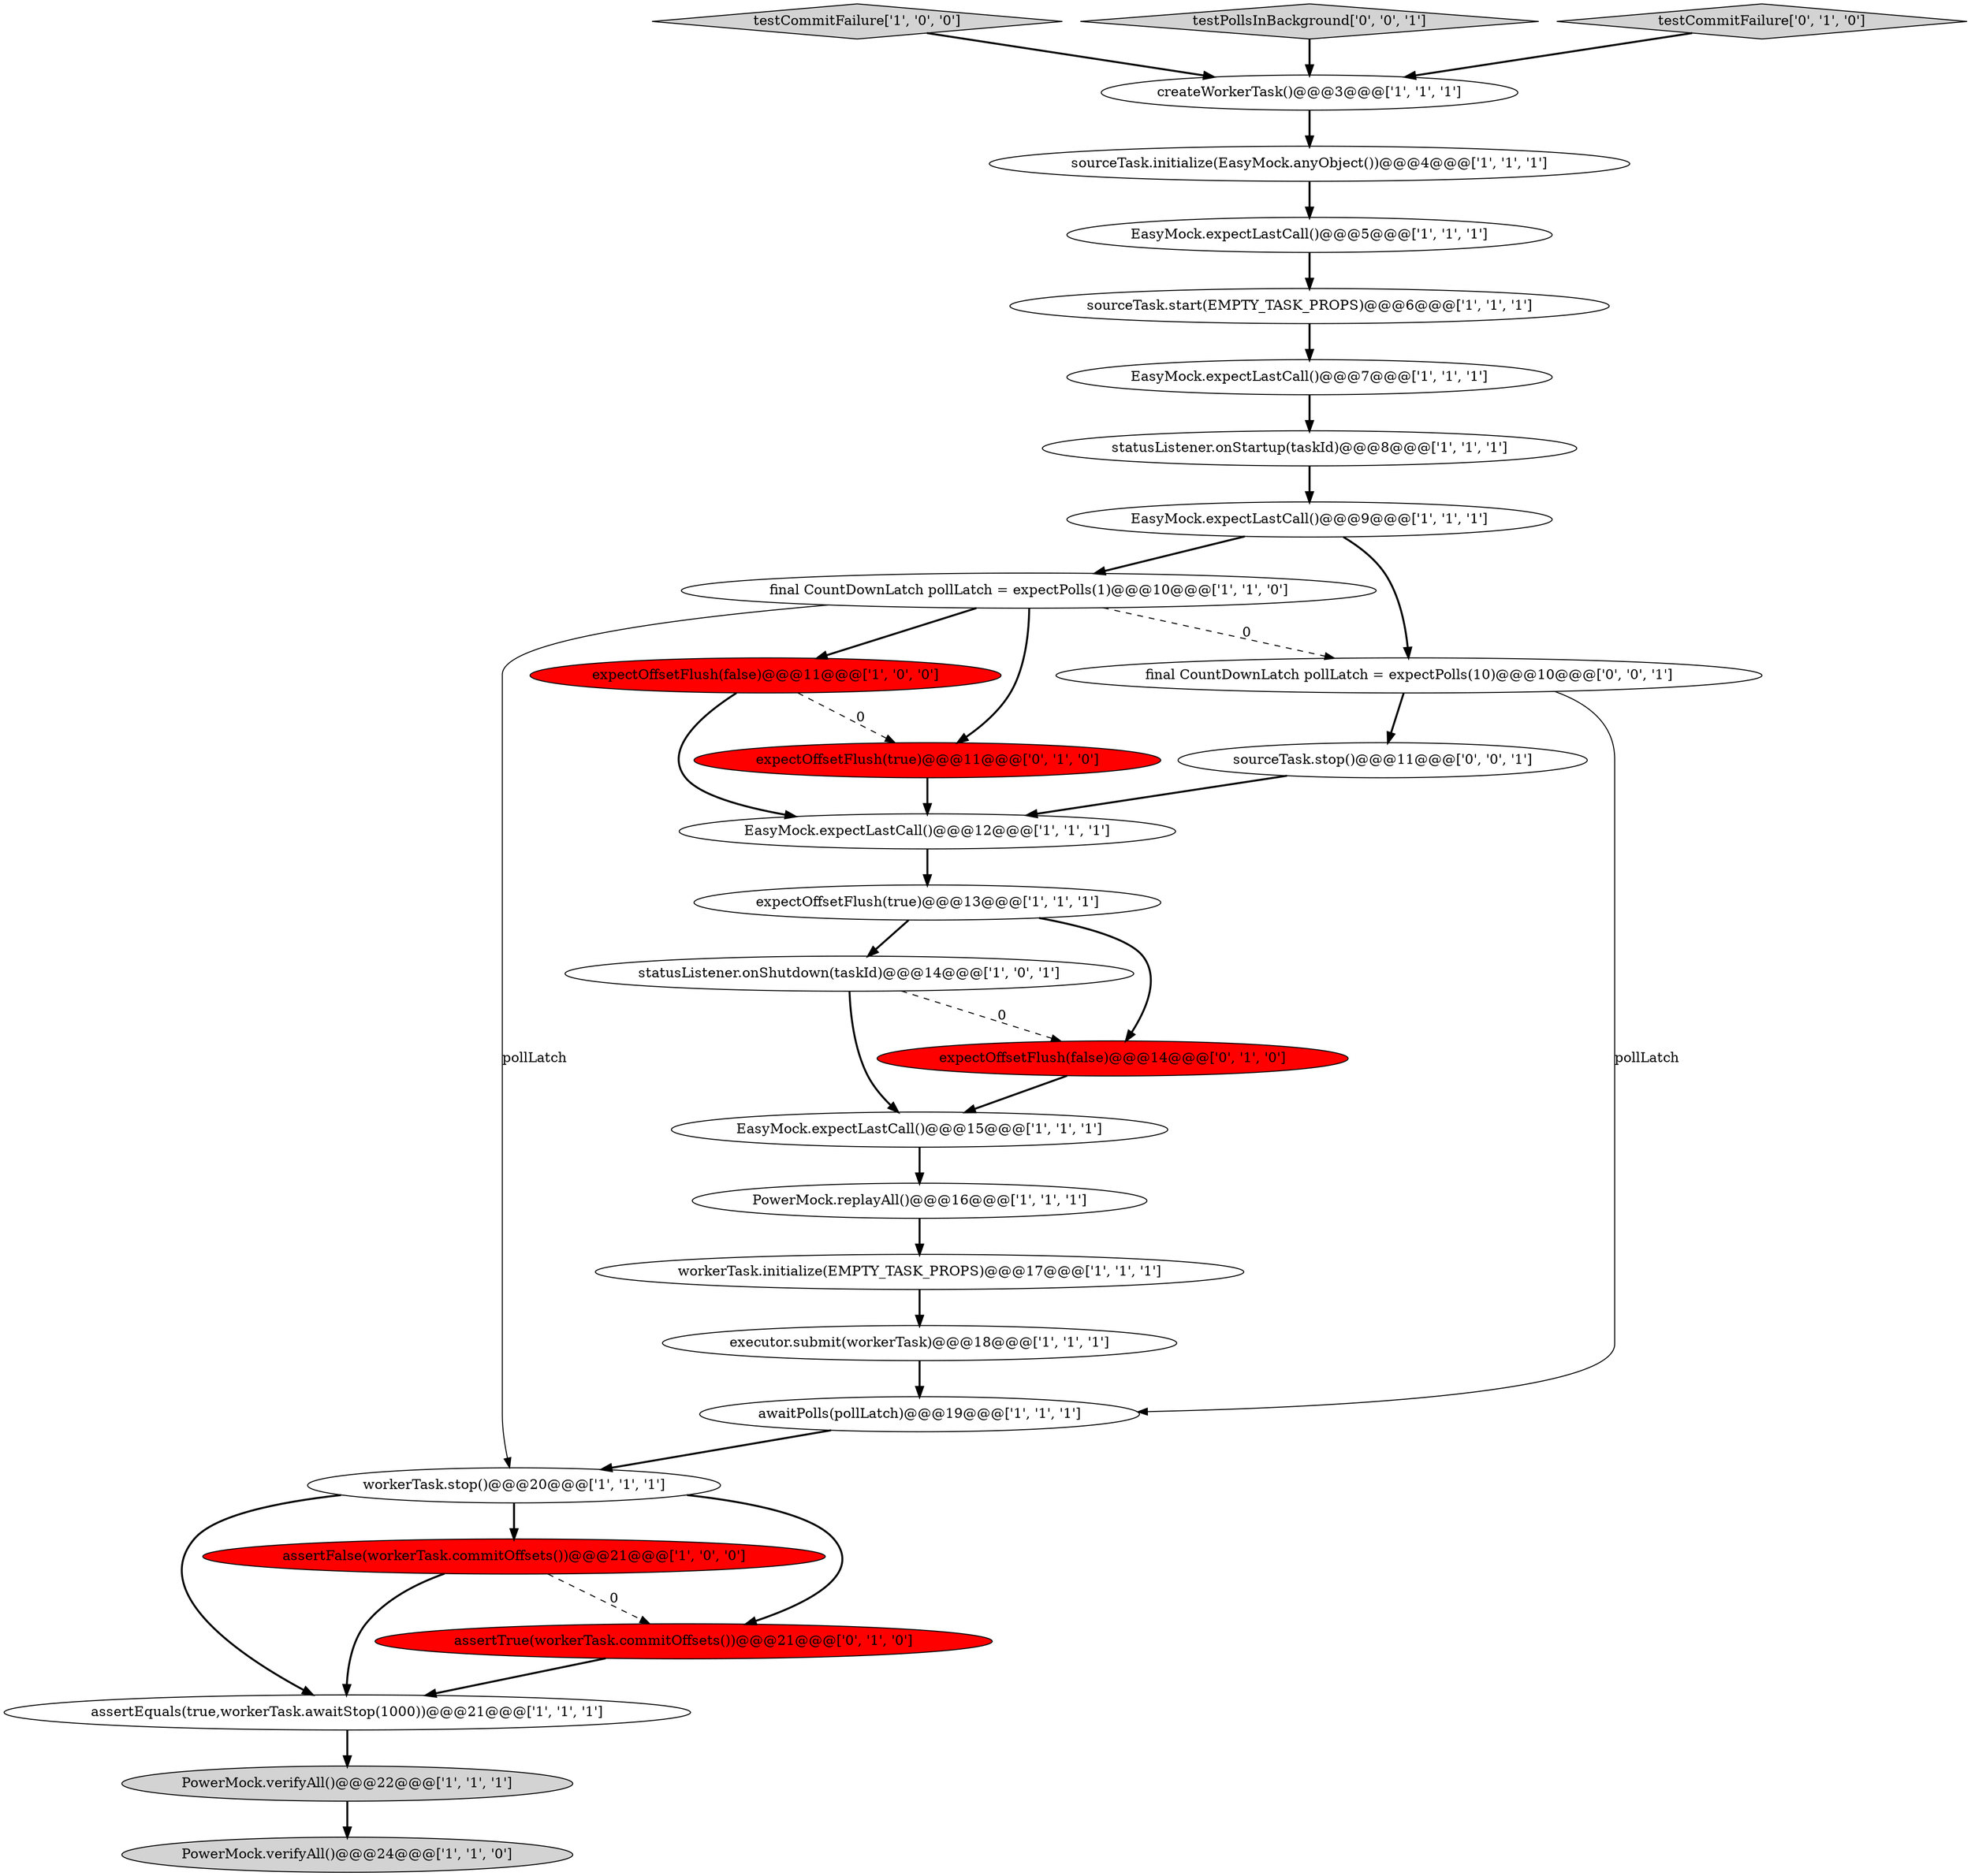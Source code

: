 digraph {
16 [style = filled, label = "EasyMock.expectLastCall()@@@9@@@['1', '1', '1']", fillcolor = white, shape = ellipse image = "AAA0AAABBB1BBB"];
0 [style = filled, label = "sourceTask.start(EMPTY_TASK_PROPS)@@@6@@@['1', '1', '1']", fillcolor = white, shape = ellipse image = "AAA0AAABBB1BBB"];
18 [style = filled, label = "final CountDownLatch pollLatch = expectPolls(1)@@@10@@@['1', '1', '0']", fillcolor = white, shape = ellipse image = "AAA0AAABBB1BBB"];
4 [style = filled, label = "EasyMock.expectLastCall()@@@7@@@['1', '1', '1']", fillcolor = white, shape = ellipse image = "AAA0AAABBB1BBB"];
20 [style = filled, label = "testCommitFailure['1', '0', '0']", fillcolor = lightgray, shape = diamond image = "AAA0AAABBB1BBB"];
19 [style = filled, label = "expectOffsetFlush(false)@@@11@@@['1', '0', '0']", fillcolor = red, shape = ellipse image = "AAA1AAABBB1BBB"];
28 [style = filled, label = "testPollsInBackground['0', '0', '1']", fillcolor = lightgray, shape = diamond image = "AAA0AAABBB3BBB"];
5 [style = filled, label = "assertFalse(workerTask.commitOffsets())@@@21@@@['1', '0', '0']", fillcolor = red, shape = ellipse image = "AAA1AAABBB1BBB"];
27 [style = filled, label = "final CountDownLatch pollLatch = expectPolls(10)@@@10@@@['0', '0', '1']", fillcolor = white, shape = ellipse image = "AAA0AAABBB3BBB"];
17 [style = filled, label = "workerTask.stop()@@@20@@@['1', '1', '1']", fillcolor = white, shape = ellipse image = "AAA0AAABBB1BBB"];
9 [style = filled, label = "executor.submit(workerTask)@@@18@@@['1', '1', '1']", fillcolor = white, shape = ellipse image = "AAA0AAABBB1BBB"];
11 [style = filled, label = "assertEquals(true,workerTask.awaitStop(1000))@@@21@@@['1', '1', '1']", fillcolor = white, shape = ellipse image = "AAA0AAABBB1BBB"];
23 [style = filled, label = "assertTrue(workerTask.commitOffsets())@@@21@@@['0', '1', '0']", fillcolor = red, shape = ellipse image = "AAA1AAABBB2BBB"];
26 [style = filled, label = "expectOffsetFlush(true)@@@11@@@['0', '1', '0']", fillcolor = red, shape = ellipse image = "AAA1AAABBB2BBB"];
13 [style = filled, label = "EasyMock.expectLastCall()@@@5@@@['1', '1', '1']", fillcolor = white, shape = ellipse image = "AAA0AAABBB1BBB"];
2 [style = filled, label = "createWorkerTask()@@@3@@@['1', '1', '1']", fillcolor = white, shape = ellipse image = "AAA0AAABBB1BBB"];
8 [style = filled, label = "EasyMock.expectLastCall()@@@12@@@['1', '1', '1']", fillcolor = white, shape = ellipse image = "AAA0AAABBB1BBB"];
25 [style = filled, label = "testCommitFailure['0', '1', '0']", fillcolor = lightgray, shape = diamond image = "AAA0AAABBB2BBB"];
22 [style = filled, label = "awaitPolls(pollLatch)@@@19@@@['1', '1', '1']", fillcolor = white, shape = ellipse image = "AAA0AAABBB1BBB"];
7 [style = filled, label = "statusListener.onStartup(taskId)@@@8@@@['1', '1', '1']", fillcolor = white, shape = ellipse image = "AAA0AAABBB1BBB"];
29 [style = filled, label = "sourceTask.stop()@@@11@@@['0', '0', '1']", fillcolor = white, shape = ellipse image = "AAA0AAABBB3BBB"];
24 [style = filled, label = "expectOffsetFlush(false)@@@14@@@['0', '1', '0']", fillcolor = red, shape = ellipse image = "AAA1AAABBB2BBB"];
15 [style = filled, label = "PowerMock.verifyAll()@@@24@@@['1', '1', '0']", fillcolor = lightgray, shape = ellipse image = "AAA0AAABBB1BBB"];
14 [style = filled, label = "expectOffsetFlush(true)@@@13@@@['1', '1', '1']", fillcolor = white, shape = ellipse image = "AAA0AAABBB1BBB"];
12 [style = filled, label = "sourceTask.initialize(EasyMock.anyObject())@@@4@@@['1', '1', '1']", fillcolor = white, shape = ellipse image = "AAA0AAABBB1BBB"];
10 [style = filled, label = "workerTask.initialize(EMPTY_TASK_PROPS)@@@17@@@['1', '1', '1']", fillcolor = white, shape = ellipse image = "AAA0AAABBB1BBB"];
1 [style = filled, label = "PowerMock.replayAll()@@@16@@@['1', '1', '1']", fillcolor = white, shape = ellipse image = "AAA0AAABBB1BBB"];
6 [style = filled, label = "PowerMock.verifyAll()@@@22@@@['1', '1', '1']", fillcolor = lightgray, shape = ellipse image = "AAA0AAABBB1BBB"];
3 [style = filled, label = "EasyMock.expectLastCall()@@@15@@@['1', '1', '1']", fillcolor = white, shape = ellipse image = "AAA0AAABBB1BBB"];
21 [style = filled, label = "statusListener.onShutdown(taskId)@@@14@@@['1', '0', '1']", fillcolor = white, shape = ellipse image = "AAA0AAABBB1BBB"];
9->22 [style = bold, label=""];
14->24 [style = bold, label=""];
29->8 [style = bold, label=""];
17->5 [style = bold, label=""];
16->18 [style = bold, label=""];
16->27 [style = bold, label=""];
3->1 [style = bold, label=""];
18->17 [style = solid, label="pollLatch"];
5->23 [style = dashed, label="0"];
18->27 [style = dashed, label="0"];
11->6 [style = bold, label=""];
18->26 [style = bold, label=""];
18->19 [style = bold, label=""];
8->14 [style = bold, label=""];
27->22 [style = solid, label="pollLatch"];
26->8 [style = bold, label=""];
17->23 [style = bold, label=""];
25->2 [style = bold, label=""];
19->8 [style = bold, label=""];
6->15 [style = bold, label=""];
4->7 [style = bold, label=""];
2->12 [style = bold, label=""];
20->2 [style = bold, label=""];
12->13 [style = bold, label=""];
28->2 [style = bold, label=""];
19->26 [style = dashed, label="0"];
0->4 [style = bold, label=""];
7->16 [style = bold, label=""];
22->17 [style = bold, label=""];
13->0 [style = bold, label=""];
10->9 [style = bold, label=""];
5->11 [style = bold, label=""];
27->29 [style = bold, label=""];
23->11 [style = bold, label=""];
1->10 [style = bold, label=""];
21->24 [style = dashed, label="0"];
24->3 [style = bold, label=""];
14->21 [style = bold, label=""];
21->3 [style = bold, label=""];
17->11 [style = bold, label=""];
}
